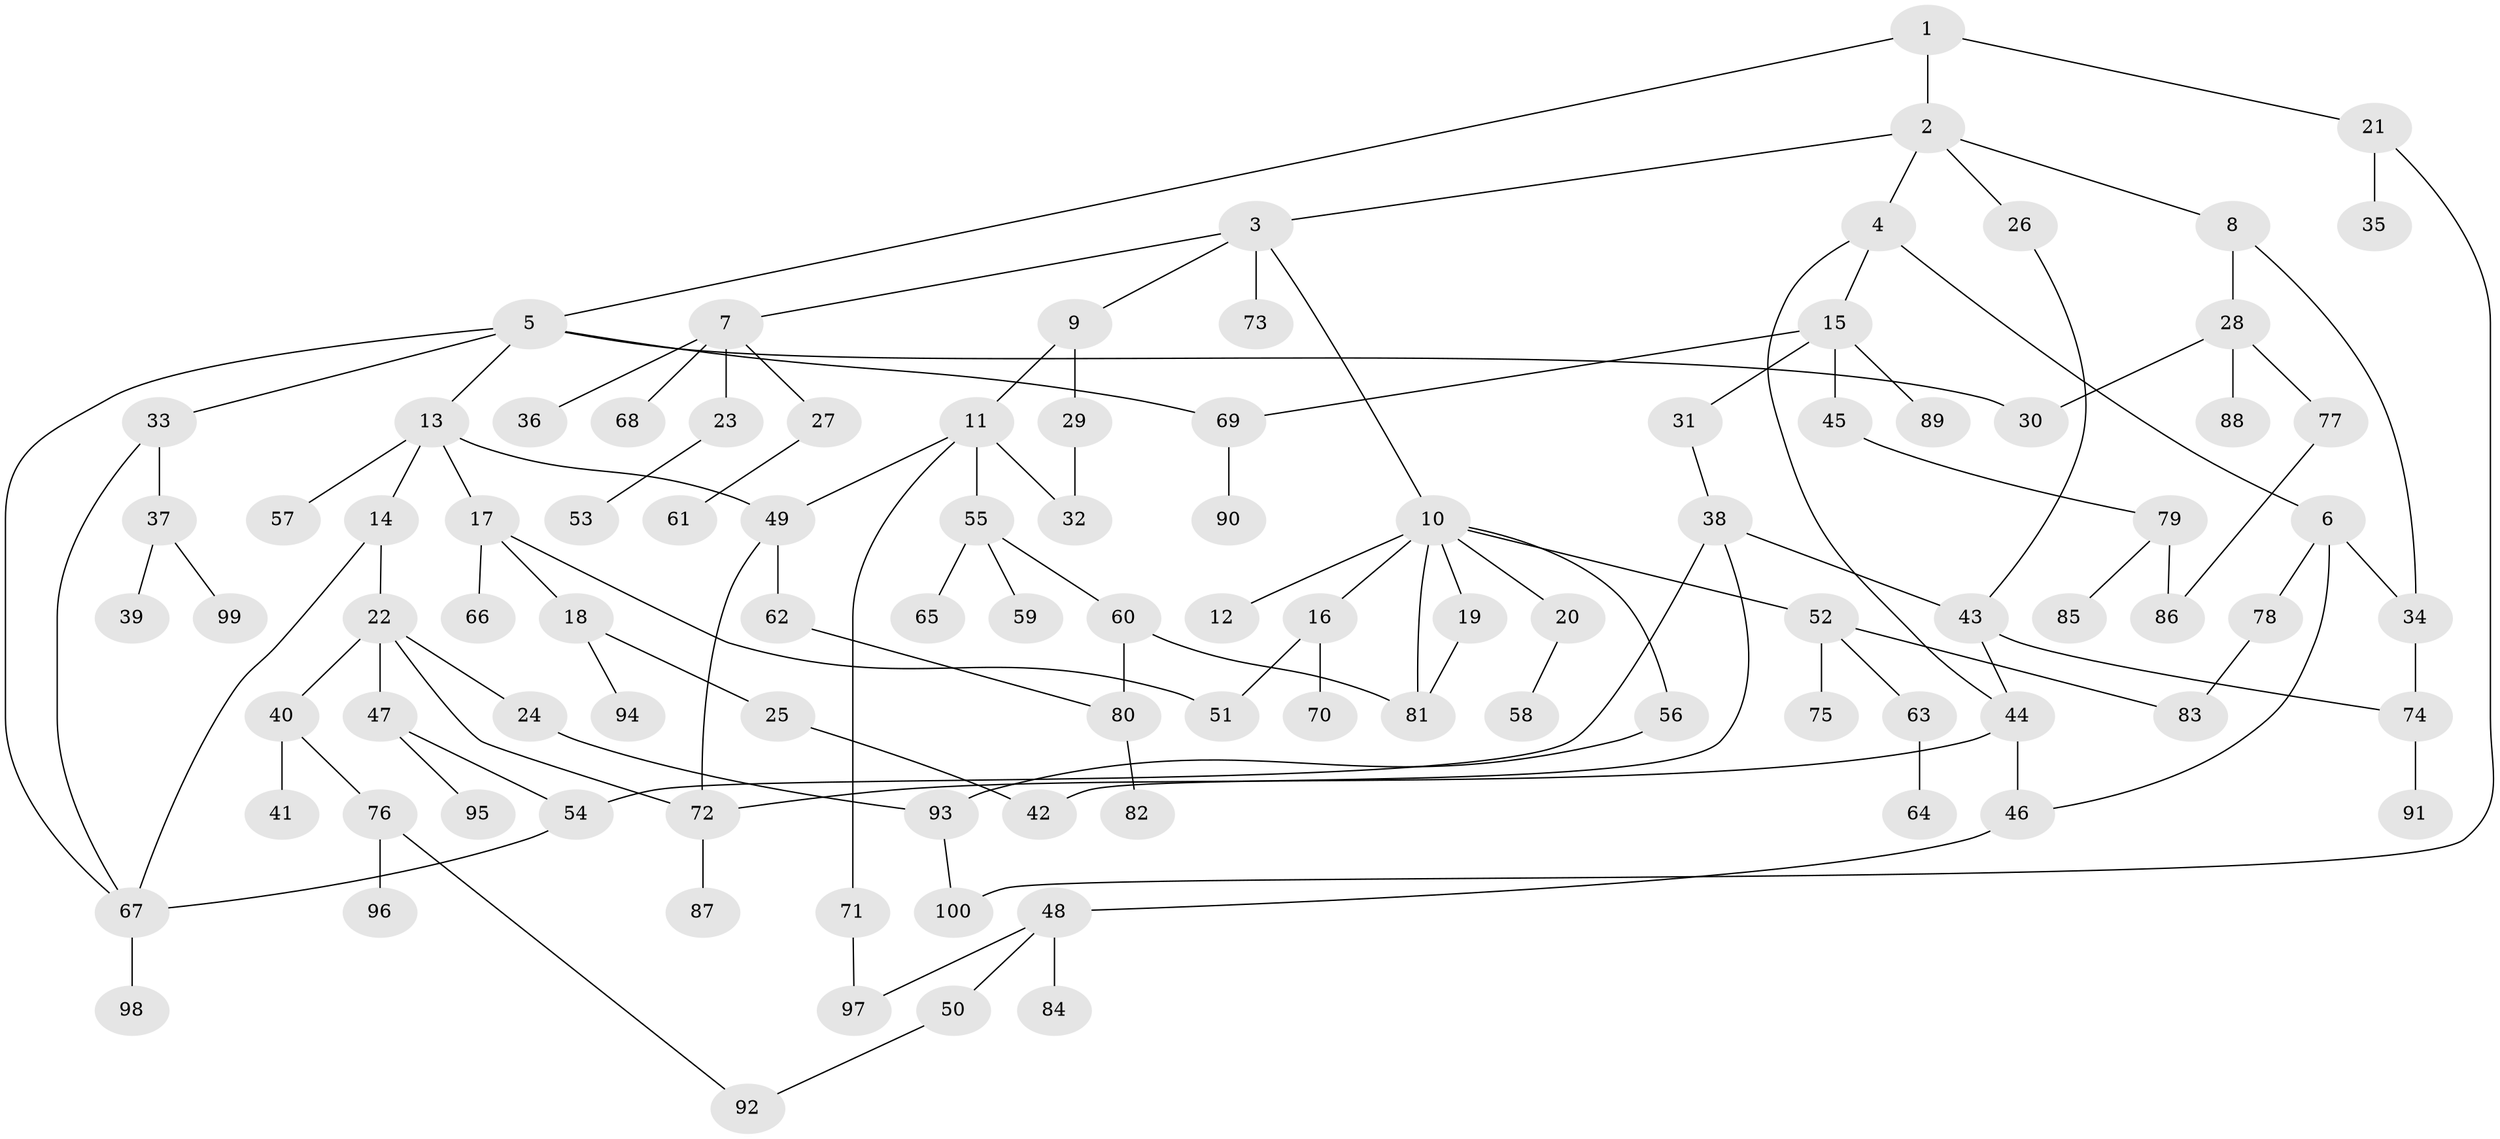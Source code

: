 // Generated by graph-tools (version 1.1) at 2025/54/02/21/25 11:54:43]
// undirected, 100 vertices, 125 edges
graph export_dot {
graph [start="1"]
  node [color=gray90,style=filled];
  1;
  2;
  3;
  4;
  5;
  6;
  7;
  8;
  9;
  10;
  11;
  12;
  13;
  14;
  15;
  16;
  17;
  18;
  19;
  20;
  21;
  22;
  23;
  24;
  25;
  26;
  27;
  28;
  29;
  30;
  31;
  32;
  33;
  34;
  35;
  36;
  37;
  38;
  39;
  40;
  41;
  42;
  43;
  44;
  45;
  46;
  47;
  48;
  49;
  50;
  51;
  52;
  53;
  54;
  55;
  56;
  57;
  58;
  59;
  60;
  61;
  62;
  63;
  64;
  65;
  66;
  67;
  68;
  69;
  70;
  71;
  72;
  73;
  74;
  75;
  76;
  77;
  78;
  79;
  80;
  81;
  82;
  83;
  84;
  85;
  86;
  87;
  88;
  89;
  90;
  91;
  92;
  93;
  94;
  95;
  96;
  97;
  98;
  99;
  100;
  1 -- 2;
  1 -- 5;
  1 -- 21;
  2 -- 3;
  2 -- 4;
  2 -- 8;
  2 -- 26;
  3 -- 7;
  3 -- 9;
  3 -- 10;
  3 -- 73;
  4 -- 6;
  4 -- 15;
  4 -- 44;
  5 -- 13;
  5 -- 33;
  5 -- 30;
  5 -- 69;
  5 -- 67;
  6 -- 34;
  6 -- 46;
  6 -- 78;
  7 -- 23;
  7 -- 27;
  7 -- 36;
  7 -- 68;
  8 -- 28;
  8 -- 34;
  9 -- 11;
  9 -- 29;
  10 -- 12;
  10 -- 16;
  10 -- 19;
  10 -- 20;
  10 -- 52;
  10 -- 56;
  10 -- 81;
  11 -- 32;
  11 -- 49;
  11 -- 55;
  11 -- 71;
  13 -- 14;
  13 -- 17;
  13 -- 57;
  13 -- 49;
  14 -- 22;
  14 -- 67;
  15 -- 31;
  15 -- 45;
  15 -- 69;
  15 -- 89;
  16 -- 51;
  16 -- 70;
  17 -- 18;
  17 -- 66;
  17 -- 51;
  18 -- 25;
  18 -- 94;
  19 -- 81;
  20 -- 58;
  21 -- 35;
  21 -- 100;
  22 -- 24;
  22 -- 40;
  22 -- 47;
  22 -- 72;
  23 -- 53;
  24 -- 93;
  25 -- 42;
  26 -- 43;
  27 -- 61;
  28 -- 30;
  28 -- 77;
  28 -- 88;
  29 -- 32;
  31 -- 38;
  33 -- 37;
  33 -- 67;
  34 -- 74;
  37 -- 39;
  37 -- 99;
  38 -- 43;
  38 -- 54;
  38 -- 42;
  40 -- 41;
  40 -- 76;
  43 -- 74;
  43 -- 44;
  44 -- 72;
  44 -- 46;
  45 -- 79;
  46 -- 48;
  47 -- 54;
  47 -- 95;
  48 -- 50;
  48 -- 84;
  48 -- 97;
  49 -- 62;
  49 -- 72;
  50 -- 92;
  52 -- 63;
  52 -- 75;
  52 -- 83;
  54 -- 67;
  55 -- 59;
  55 -- 60;
  55 -- 65;
  56 -- 93;
  60 -- 80;
  60 -- 81;
  62 -- 80;
  63 -- 64;
  67 -- 98;
  69 -- 90;
  71 -- 97;
  72 -- 87;
  74 -- 91;
  76 -- 92;
  76 -- 96;
  77 -- 86;
  78 -- 83;
  79 -- 85;
  79 -- 86;
  80 -- 82;
  93 -- 100;
}
